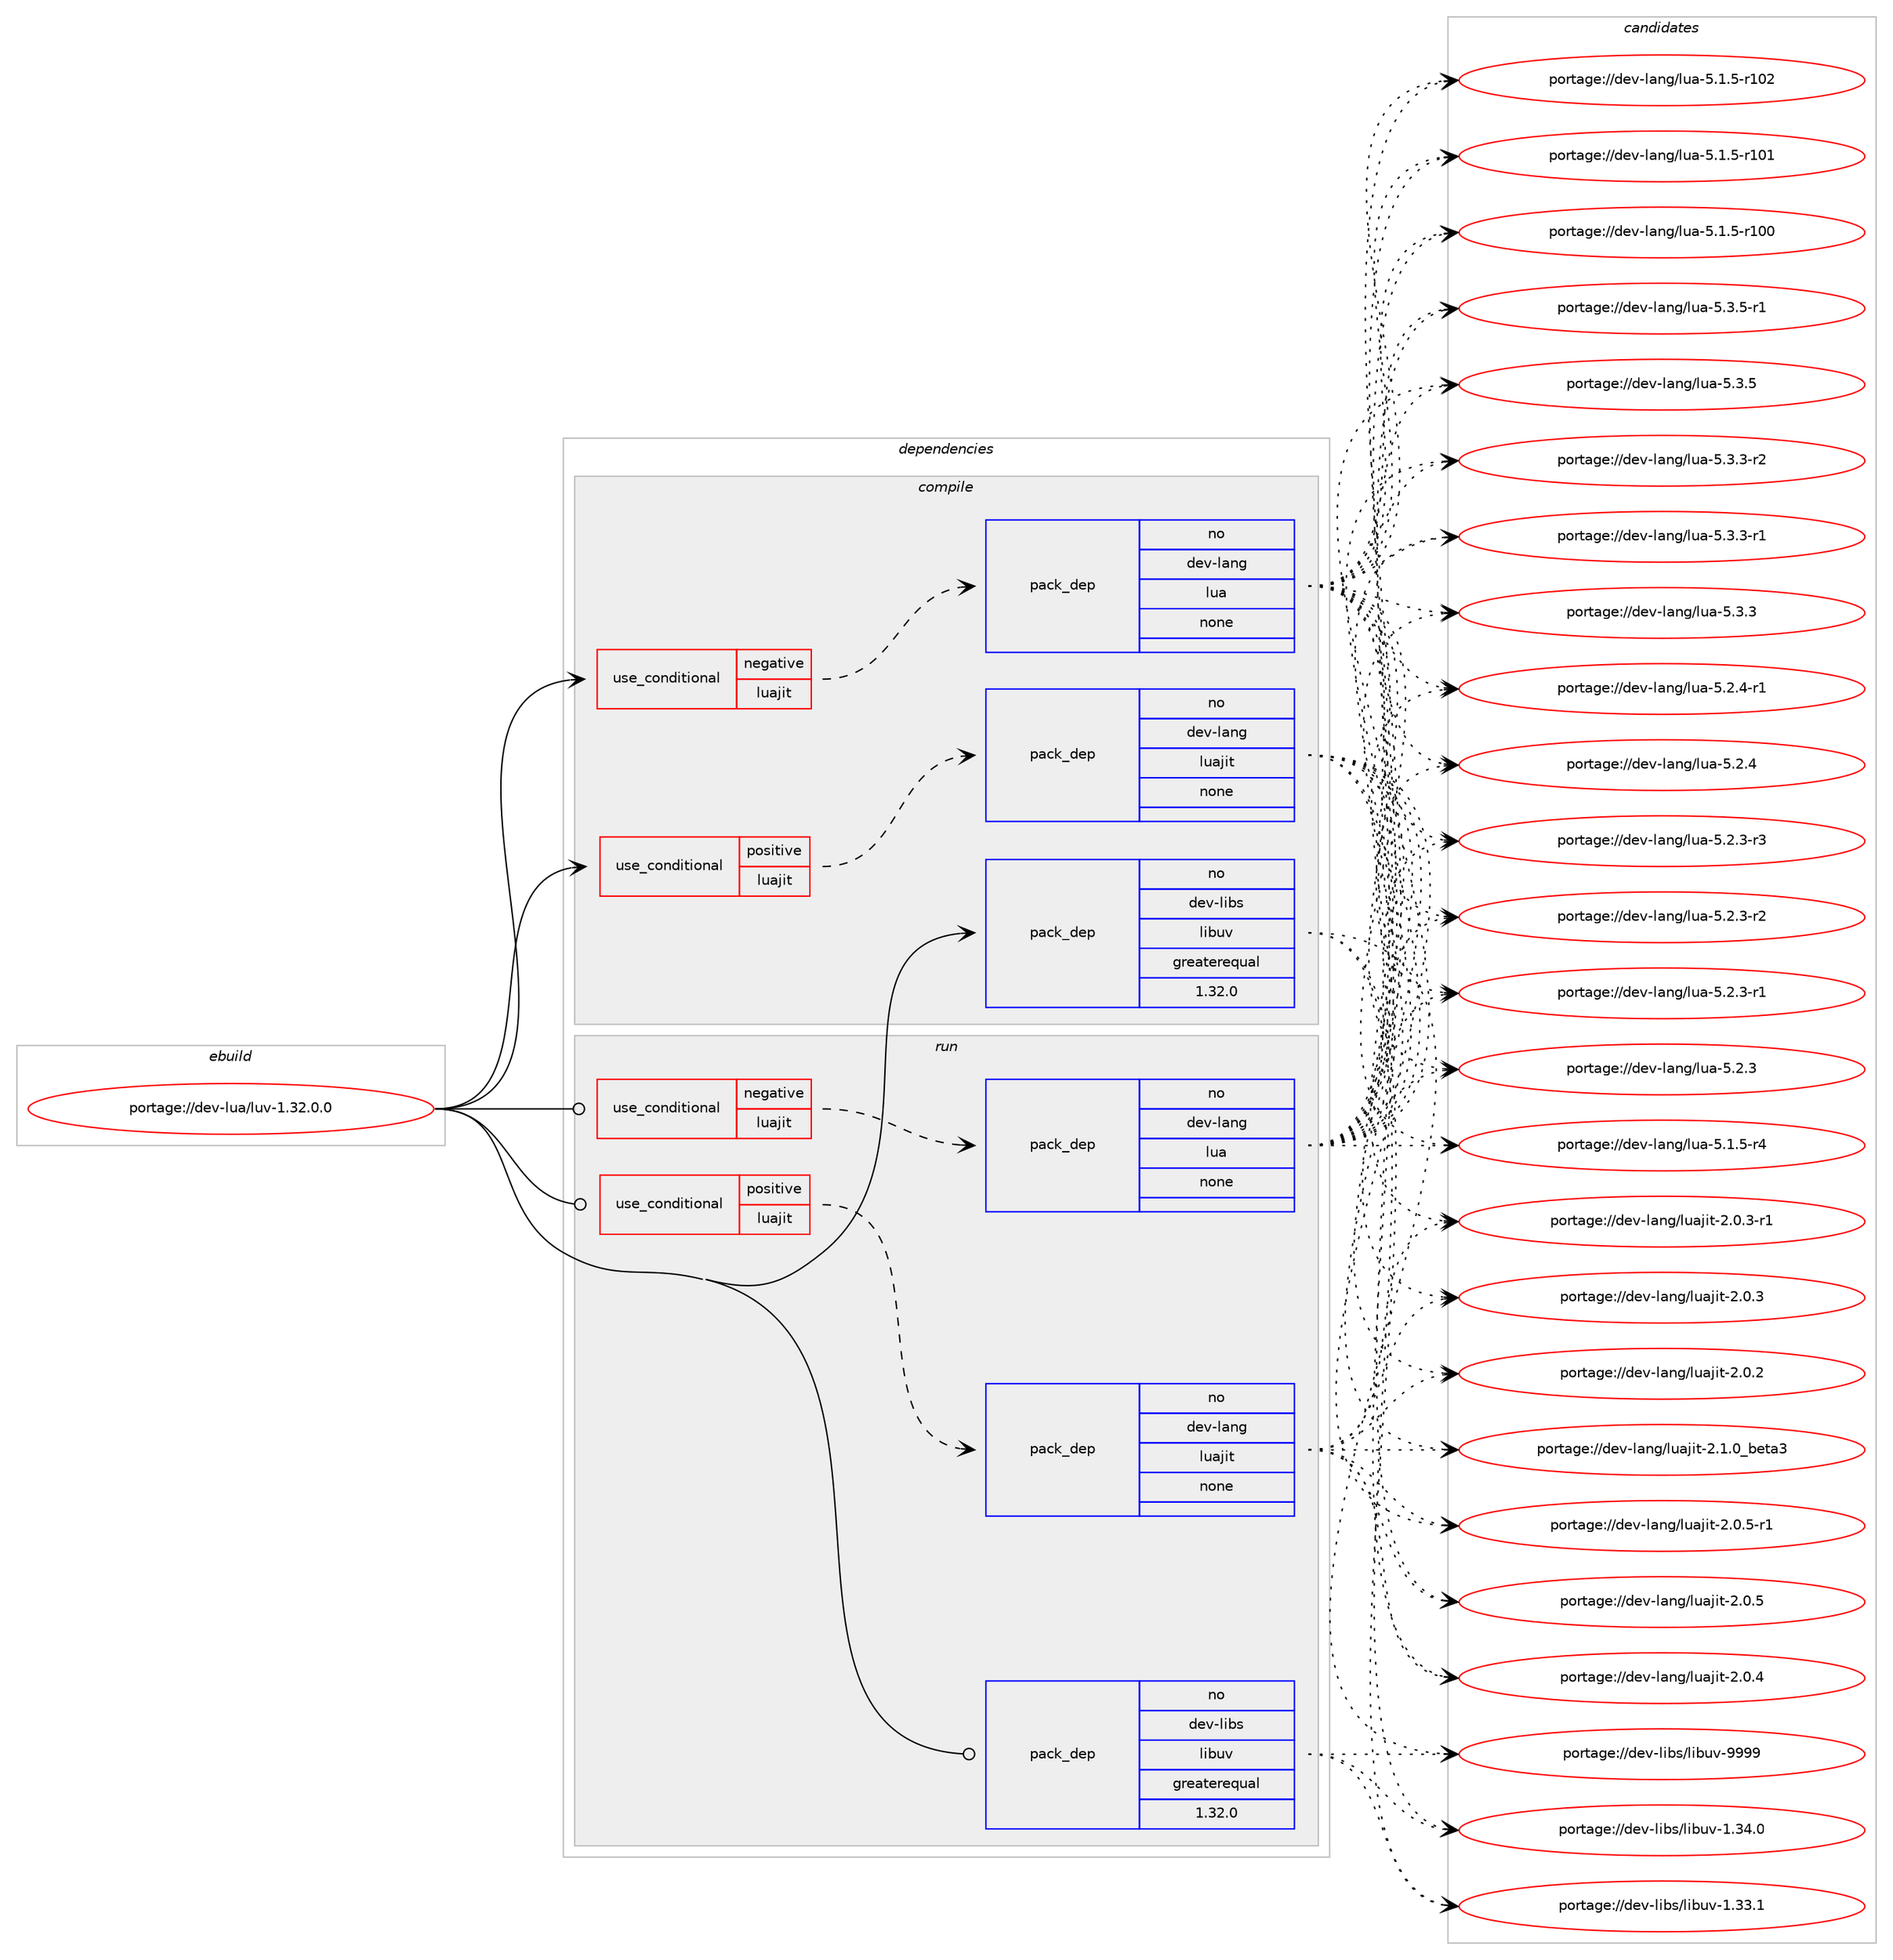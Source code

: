 digraph prolog {

# *************
# Graph options
# *************

newrank=true;
concentrate=true;
compound=true;
graph [rankdir=LR,fontname=Helvetica,fontsize=10,ranksep=1.5];#, ranksep=2.5, nodesep=0.2];
edge  [arrowhead=vee];
node  [fontname=Helvetica,fontsize=10];

# **********
# The ebuild
# **********

subgraph cluster_leftcol {
color=gray;
label=<<i>ebuild</i>>;
id [label="portage://dev-lua/luv-1.32.0.0", color=red, width=4, href="../dev-lua/luv-1.32.0.0.svg"];
}

# ****************
# The dependencies
# ****************

subgraph cluster_midcol {
color=gray;
label=<<i>dependencies</i>>;
subgraph cluster_compile {
fillcolor="#eeeeee";
style=filled;
label=<<i>compile</i>>;
subgraph cond123083 {
dependency505118 [label=<<TABLE BORDER="0" CELLBORDER="1" CELLSPACING="0" CELLPADDING="4"><TR><TD ROWSPAN="3" CELLPADDING="10">use_conditional</TD></TR><TR><TD>negative</TD></TR><TR><TD>luajit</TD></TR></TABLE>>, shape=none, color=red];
subgraph pack376898 {
dependency505119 [label=<<TABLE BORDER="0" CELLBORDER="1" CELLSPACING="0" CELLPADDING="4" WIDTH="220"><TR><TD ROWSPAN="6" CELLPADDING="30">pack_dep</TD></TR><TR><TD WIDTH="110">no</TD></TR><TR><TD>dev-lang</TD></TR><TR><TD>lua</TD></TR><TR><TD>none</TD></TR><TR><TD></TD></TR></TABLE>>, shape=none, color=blue];
}
dependency505118:e -> dependency505119:w [weight=20,style="dashed",arrowhead="vee"];
}
id:e -> dependency505118:w [weight=20,style="solid",arrowhead="vee"];
subgraph cond123084 {
dependency505120 [label=<<TABLE BORDER="0" CELLBORDER="1" CELLSPACING="0" CELLPADDING="4"><TR><TD ROWSPAN="3" CELLPADDING="10">use_conditional</TD></TR><TR><TD>positive</TD></TR><TR><TD>luajit</TD></TR></TABLE>>, shape=none, color=red];
subgraph pack376899 {
dependency505121 [label=<<TABLE BORDER="0" CELLBORDER="1" CELLSPACING="0" CELLPADDING="4" WIDTH="220"><TR><TD ROWSPAN="6" CELLPADDING="30">pack_dep</TD></TR><TR><TD WIDTH="110">no</TD></TR><TR><TD>dev-lang</TD></TR><TR><TD>luajit</TD></TR><TR><TD>none</TD></TR><TR><TD></TD></TR></TABLE>>, shape=none, color=blue];
}
dependency505120:e -> dependency505121:w [weight=20,style="dashed",arrowhead="vee"];
}
id:e -> dependency505120:w [weight=20,style="solid",arrowhead="vee"];
subgraph pack376900 {
dependency505122 [label=<<TABLE BORDER="0" CELLBORDER="1" CELLSPACING="0" CELLPADDING="4" WIDTH="220"><TR><TD ROWSPAN="6" CELLPADDING="30">pack_dep</TD></TR><TR><TD WIDTH="110">no</TD></TR><TR><TD>dev-libs</TD></TR><TR><TD>libuv</TD></TR><TR><TD>greaterequal</TD></TR><TR><TD>1.32.0</TD></TR></TABLE>>, shape=none, color=blue];
}
id:e -> dependency505122:w [weight=20,style="solid",arrowhead="vee"];
}
subgraph cluster_compileandrun {
fillcolor="#eeeeee";
style=filled;
label=<<i>compile and run</i>>;
}
subgraph cluster_run {
fillcolor="#eeeeee";
style=filled;
label=<<i>run</i>>;
subgraph cond123085 {
dependency505123 [label=<<TABLE BORDER="0" CELLBORDER="1" CELLSPACING="0" CELLPADDING="4"><TR><TD ROWSPAN="3" CELLPADDING="10">use_conditional</TD></TR><TR><TD>negative</TD></TR><TR><TD>luajit</TD></TR></TABLE>>, shape=none, color=red];
subgraph pack376901 {
dependency505124 [label=<<TABLE BORDER="0" CELLBORDER="1" CELLSPACING="0" CELLPADDING="4" WIDTH="220"><TR><TD ROWSPAN="6" CELLPADDING="30">pack_dep</TD></TR><TR><TD WIDTH="110">no</TD></TR><TR><TD>dev-lang</TD></TR><TR><TD>lua</TD></TR><TR><TD>none</TD></TR><TR><TD></TD></TR></TABLE>>, shape=none, color=blue];
}
dependency505123:e -> dependency505124:w [weight=20,style="dashed",arrowhead="vee"];
}
id:e -> dependency505123:w [weight=20,style="solid",arrowhead="odot"];
subgraph cond123086 {
dependency505125 [label=<<TABLE BORDER="0" CELLBORDER="1" CELLSPACING="0" CELLPADDING="4"><TR><TD ROWSPAN="3" CELLPADDING="10">use_conditional</TD></TR><TR><TD>positive</TD></TR><TR><TD>luajit</TD></TR></TABLE>>, shape=none, color=red];
subgraph pack376902 {
dependency505126 [label=<<TABLE BORDER="0" CELLBORDER="1" CELLSPACING="0" CELLPADDING="4" WIDTH="220"><TR><TD ROWSPAN="6" CELLPADDING="30">pack_dep</TD></TR><TR><TD WIDTH="110">no</TD></TR><TR><TD>dev-lang</TD></TR><TR><TD>luajit</TD></TR><TR><TD>none</TD></TR><TR><TD></TD></TR></TABLE>>, shape=none, color=blue];
}
dependency505125:e -> dependency505126:w [weight=20,style="dashed",arrowhead="vee"];
}
id:e -> dependency505125:w [weight=20,style="solid",arrowhead="odot"];
subgraph pack376903 {
dependency505127 [label=<<TABLE BORDER="0" CELLBORDER="1" CELLSPACING="0" CELLPADDING="4" WIDTH="220"><TR><TD ROWSPAN="6" CELLPADDING="30">pack_dep</TD></TR><TR><TD WIDTH="110">no</TD></TR><TR><TD>dev-libs</TD></TR><TR><TD>libuv</TD></TR><TR><TD>greaterequal</TD></TR><TR><TD>1.32.0</TD></TR></TABLE>>, shape=none, color=blue];
}
id:e -> dependency505127:w [weight=20,style="solid",arrowhead="odot"];
}
}

# **************
# The candidates
# **************

subgraph cluster_choices {
rank=same;
color=gray;
label=<<i>candidates</i>>;

subgraph choice376898 {
color=black;
nodesep=1;
choice100101118451089711010347108117974553465146534511449 [label="portage://dev-lang/lua-5.3.5-r1", color=red, width=4,href="../dev-lang/lua-5.3.5-r1.svg"];
choice10010111845108971101034710811797455346514653 [label="portage://dev-lang/lua-5.3.5", color=red, width=4,href="../dev-lang/lua-5.3.5.svg"];
choice100101118451089711010347108117974553465146514511450 [label="portage://dev-lang/lua-5.3.3-r2", color=red, width=4,href="../dev-lang/lua-5.3.3-r2.svg"];
choice100101118451089711010347108117974553465146514511449 [label="portage://dev-lang/lua-5.3.3-r1", color=red, width=4,href="../dev-lang/lua-5.3.3-r1.svg"];
choice10010111845108971101034710811797455346514651 [label="portage://dev-lang/lua-5.3.3", color=red, width=4,href="../dev-lang/lua-5.3.3.svg"];
choice100101118451089711010347108117974553465046524511449 [label="portage://dev-lang/lua-5.2.4-r1", color=red, width=4,href="../dev-lang/lua-5.2.4-r1.svg"];
choice10010111845108971101034710811797455346504652 [label="portage://dev-lang/lua-5.2.4", color=red, width=4,href="../dev-lang/lua-5.2.4.svg"];
choice100101118451089711010347108117974553465046514511451 [label="portage://dev-lang/lua-5.2.3-r3", color=red, width=4,href="../dev-lang/lua-5.2.3-r3.svg"];
choice100101118451089711010347108117974553465046514511450 [label="portage://dev-lang/lua-5.2.3-r2", color=red, width=4,href="../dev-lang/lua-5.2.3-r2.svg"];
choice100101118451089711010347108117974553465046514511449 [label="portage://dev-lang/lua-5.2.3-r1", color=red, width=4,href="../dev-lang/lua-5.2.3-r1.svg"];
choice10010111845108971101034710811797455346504651 [label="portage://dev-lang/lua-5.2.3", color=red, width=4,href="../dev-lang/lua-5.2.3.svg"];
choice100101118451089711010347108117974553464946534511452 [label="portage://dev-lang/lua-5.1.5-r4", color=red, width=4,href="../dev-lang/lua-5.1.5-r4.svg"];
choice1001011184510897110103471081179745534649465345114494850 [label="portage://dev-lang/lua-5.1.5-r102", color=red, width=4,href="../dev-lang/lua-5.1.5-r102.svg"];
choice1001011184510897110103471081179745534649465345114494849 [label="portage://dev-lang/lua-5.1.5-r101", color=red, width=4,href="../dev-lang/lua-5.1.5-r101.svg"];
choice1001011184510897110103471081179745534649465345114494848 [label="portage://dev-lang/lua-5.1.5-r100", color=red, width=4,href="../dev-lang/lua-5.1.5-r100.svg"];
dependency505119:e -> choice100101118451089711010347108117974553465146534511449:w [style=dotted,weight="100"];
dependency505119:e -> choice10010111845108971101034710811797455346514653:w [style=dotted,weight="100"];
dependency505119:e -> choice100101118451089711010347108117974553465146514511450:w [style=dotted,weight="100"];
dependency505119:e -> choice100101118451089711010347108117974553465146514511449:w [style=dotted,weight="100"];
dependency505119:e -> choice10010111845108971101034710811797455346514651:w [style=dotted,weight="100"];
dependency505119:e -> choice100101118451089711010347108117974553465046524511449:w [style=dotted,weight="100"];
dependency505119:e -> choice10010111845108971101034710811797455346504652:w [style=dotted,weight="100"];
dependency505119:e -> choice100101118451089711010347108117974553465046514511451:w [style=dotted,weight="100"];
dependency505119:e -> choice100101118451089711010347108117974553465046514511450:w [style=dotted,weight="100"];
dependency505119:e -> choice100101118451089711010347108117974553465046514511449:w [style=dotted,weight="100"];
dependency505119:e -> choice10010111845108971101034710811797455346504651:w [style=dotted,weight="100"];
dependency505119:e -> choice100101118451089711010347108117974553464946534511452:w [style=dotted,weight="100"];
dependency505119:e -> choice1001011184510897110103471081179745534649465345114494850:w [style=dotted,weight="100"];
dependency505119:e -> choice1001011184510897110103471081179745534649465345114494849:w [style=dotted,weight="100"];
dependency505119:e -> choice1001011184510897110103471081179745534649465345114494848:w [style=dotted,weight="100"];
}
subgraph choice376899 {
color=black;
nodesep=1;
choice1001011184510897110103471081179710610511645504649464895981011169751 [label="portage://dev-lang/luajit-2.1.0_beta3", color=red, width=4,href="../dev-lang/luajit-2.1.0_beta3.svg"];
choice100101118451089711010347108117971061051164550464846534511449 [label="portage://dev-lang/luajit-2.0.5-r1", color=red, width=4,href="../dev-lang/luajit-2.0.5-r1.svg"];
choice10010111845108971101034710811797106105116455046484653 [label="portage://dev-lang/luajit-2.0.5", color=red, width=4,href="../dev-lang/luajit-2.0.5.svg"];
choice10010111845108971101034710811797106105116455046484652 [label="portage://dev-lang/luajit-2.0.4", color=red, width=4,href="../dev-lang/luajit-2.0.4.svg"];
choice100101118451089711010347108117971061051164550464846514511449 [label="portage://dev-lang/luajit-2.0.3-r1", color=red, width=4,href="../dev-lang/luajit-2.0.3-r1.svg"];
choice10010111845108971101034710811797106105116455046484651 [label="portage://dev-lang/luajit-2.0.3", color=red, width=4,href="../dev-lang/luajit-2.0.3.svg"];
choice10010111845108971101034710811797106105116455046484650 [label="portage://dev-lang/luajit-2.0.2", color=red, width=4,href="../dev-lang/luajit-2.0.2.svg"];
dependency505121:e -> choice1001011184510897110103471081179710610511645504649464895981011169751:w [style=dotted,weight="100"];
dependency505121:e -> choice100101118451089711010347108117971061051164550464846534511449:w [style=dotted,weight="100"];
dependency505121:e -> choice10010111845108971101034710811797106105116455046484653:w [style=dotted,weight="100"];
dependency505121:e -> choice10010111845108971101034710811797106105116455046484652:w [style=dotted,weight="100"];
dependency505121:e -> choice100101118451089711010347108117971061051164550464846514511449:w [style=dotted,weight="100"];
dependency505121:e -> choice10010111845108971101034710811797106105116455046484651:w [style=dotted,weight="100"];
dependency505121:e -> choice10010111845108971101034710811797106105116455046484650:w [style=dotted,weight="100"];
}
subgraph choice376900 {
color=black;
nodesep=1;
choice100101118451081059811547108105981171184557575757 [label="portage://dev-libs/libuv-9999", color=red, width=4,href="../dev-libs/libuv-9999.svg"];
choice1001011184510810598115471081059811711845494651524648 [label="portage://dev-libs/libuv-1.34.0", color=red, width=4,href="../dev-libs/libuv-1.34.0.svg"];
choice1001011184510810598115471081059811711845494651514649 [label="portage://dev-libs/libuv-1.33.1", color=red, width=4,href="../dev-libs/libuv-1.33.1.svg"];
dependency505122:e -> choice100101118451081059811547108105981171184557575757:w [style=dotted,weight="100"];
dependency505122:e -> choice1001011184510810598115471081059811711845494651524648:w [style=dotted,weight="100"];
dependency505122:e -> choice1001011184510810598115471081059811711845494651514649:w [style=dotted,weight="100"];
}
subgraph choice376901 {
color=black;
nodesep=1;
choice100101118451089711010347108117974553465146534511449 [label="portage://dev-lang/lua-5.3.5-r1", color=red, width=4,href="../dev-lang/lua-5.3.5-r1.svg"];
choice10010111845108971101034710811797455346514653 [label="portage://dev-lang/lua-5.3.5", color=red, width=4,href="../dev-lang/lua-5.3.5.svg"];
choice100101118451089711010347108117974553465146514511450 [label="portage://dev-lang/lua-5.3.3-r2", color=red, width=4,href="../dev-lang/lua-5.3.3-r2.svg"];
choice100101118451089711010347108117974553465146514511449 [label="portage://dev-lang/lua-5.3.3-r1", color=red, width=4,href="../dev-lang/lua-5.3.3-r1.svg"];
choice10010111845108971101034710811797455346514651 [label="portage://dev-lang/lua-5.3.3", color=red, width=4,href="../dev-lang/lua-5.3.3.svg"];
choice100101118451089711010347108117974553465046524511449 [label="portage://dev-lang/lua-5.2.4-r1", color=red, width=4,href="../dev-lang/lua-5.2.4-r1.svg"];
choice10010111845108971101034710811797455346504652 [label="portage://dev-lang/lua-5.2.4", color=red, width=4,href="../dev-lang/lua-5.2.4.svg"];
choice100101118451089711010347108117974553465046514511451 [label="portage://dev-lang/lua-5.2.3-r3", color=red, width=4,href="../dev-lang/lua-5.2.3-r3.svg"];
choice100101118451089711010347108117974553465046514511450 [label="portage://dev-lang/lua-5.2.3-r2", color=red, width=4,href="../dev-lang/lua-5.2.3-r2.svg"];
choice100101118451089711010347108117974553465046514511449 [label="portage://dev-lang/lua-5.2.3-r1", color=red, width=4,href="../dev-lang/lua-5.2.3-r1.svg"];
choice10010111845108971101034710811797455346504651 [label="portage://dev-lang/lua-5.2.3", color=red, width=4,href="../dev-lang/lua-5.2.3.svg"];
choice100101118451089711010347108117974553464946534511452 [label="portage://dev-lang/lua-5.1.5-r4", color=red, width=4,href="../dev-lang/lua-5.1.5-r4.svg"];
choice1001011184510897110103471081179745534649465345114494850 [label="portage://dev-lang/lua-5.1.5-r102", color=red, width=4,href="../dev-lang/lua-5.1.5-r102.svg"];
choice1001011184510897110103471081179745534649465345114494849 [label="portage://dev-lang/lua-5.1.5-r101", color=red, width=4,href="../dev-lang/lua-5.1.5-r101.svg"];
choice1001011184510897110103471081179745534649465345114494848 [label="portage://dev-lang/lua-5.1.5-r100", color=red, width=4,href="../dev-lang/lua-5.1.5-r100.svg"];
dependency505124:e -> choice100101118451089711010347108117974553465146534511449:w [style=dotted,weight="100"];
dependency505124:e -> choice10010111845108971101034710811797455346514653:w [style=dotted,weight="100"];
dependency505124:e -> choice100101118451089711010347108117974553465146514511450:w [style=dotted,weight="100"];
dependency505124:e -> choice100101118451089711010347108117974553465146514511449:w [style=dotted,weight="100"];
dependency505124:e -> choice10010111845108971101034710811797455346514651:w [style=dotted,weight="100"];
dependency505124:e -> choice100101118451089711010347108117974553465046524511449:w [style=dotted,weight="100"];
dependency505124:e -> choice10010111845108971101034710811797455346504652:w [style=dotted,weight="100"];
dependency505124:e -> choice100101118451089711010347108117974553465046514511451:w [style=dotted,weight="100"];
dependency505124:e -> choice100101118451089711010347108117974553465046514511450:w [style=dotted,weight="100"];
dependency505124:e -> choice100101118451089711010347108117974553465046514511449:w [style=dotted,weight="100"];
dependency505124:e -> choice10010111845108971101034710811797455346504651:w [style=dotted,weight="100"];
dependency505124:e -> choice100101118451089711010347108117974553464946534511452:w [style=dotted,weight="100"];
dependency505124:e -> choice1001011184510897110103471081179745534649465345114494850:w [style=dotted,weight="100"];
dependency505124:e -> choice1001011184510897110103471081179745534649465345114494849:w [style=dotted,weight="100"];
dependency505124:e -> choice1001011184510897110103471081179745534649465345114494848:w [style=dotted,weight="100"];
}
subgraph choice376902 {
color=black;
nodesep=1;
choice1001011184510897110103471081179710610511645504649464895981011169751 [label="portage://dev-lang/luajit-2.1.0_beta3", color=red, width=4,href="../dev-lang/luajit-2.1.0_beta3.svg"];
choice100101118451089711010347108117971061051164550464846534511449 [label="portage://dev-lang/luajit-2.0.5-r1", color=red, width=4,href="../dev-lang/luajit-2.0.5-r1.svg"];
choice10010111845108971101034710811797106105116455046484653 [label="portage://dev-lang/luajit-2.0.5", color=red, width=4,href="../dev-lang/luajit-2.0.5.svg"];
choice10010111845108971101034710811797106105116455046484652 [label="portage://dev-lang/luajit-2.0.4", color=red, width=4,href="../dev-lang/luajit-2.0.4.svg"];
choice100101118451089711010347108117971061051164550464846514511449 [label="portage://dev-lang/luajit-2.0.3-r1", color=red, width=4,href="../dev-lang/luajit-2.0.3-r1.svg"];
choice10010111845108971101034710811797106105116455046484651 [label="portage://dev-lang/luajit-2.0.3", color=red, width=4,href="../dev-lang/luajit-2.0.3.svg"];
choice10010111845108971101034710811797106105116455046484650 [label="portage://dev-lang/luajit-2.0.2", color=red, width=4,href="../dev-lang/luajit-2.0.2.svg"];
dependency505126:e -> choice1001011184510897110103471081179710610511645504649464895981011169751:w [style=dotted,weight="100"];
dependency505126:e -> choice100101118451089711010347108117971061051164550464846534511449:w [style=dotted,weight="100"];
dependency505126:e -> choice10010111845108971101034710811797106105116455046484653:w [style=dotted,weight="100"];
dependency505126:e -> choice10010111845108971101034710811797106105116455046484652:w [style=dotted,weight="100"];
dependency505126:e -> choice100101118451089711010347108117971061051164550464846514511449:w [style=dotted,weight="100"];
dependency505126:e -> choice10010111845108971101034710811797106105116455046484651:w [style=dotted,weight="100"];
dependency505126:e -> choice10010111845108971101034710811797106105116455046484650:w [style=dotted,weight="100"];
}
subgraph choice376903 {
color=black;
nodesep=1;
choice100101118451081059811547108105981171184557575757 [label="portage://dev-libs/libuv-9999", color=red, width=4,href="../dev-libs/libuv-9999.svg"];
choice1001011184510810598115471081059811711845494651524648 [label="portage://dev-libs/libuv-1.34.0", color=red, width=4,href="../dev-libs/libuv-1.34.0.svg"];
choice1001011184510810598115471081059811711845494651514649 [label="portage://dev-libs/libuv-1.33.1", color=red, width=4,href="../dev-libs/libuv-1.33.1.svg"];
dependency505127:e -> choice100101118451081059811547108105981171184557575757:w [style=dotted,weight="100"];
dependency505127:e -> choice1001011184510810598115471081059811711845494651524648:w [style=dotted,weight="100"];
dependency505127:e -> choice1001011184510810598115471081059811711845494651514649:w [style=dotted,weight="100"];
}
}

}
